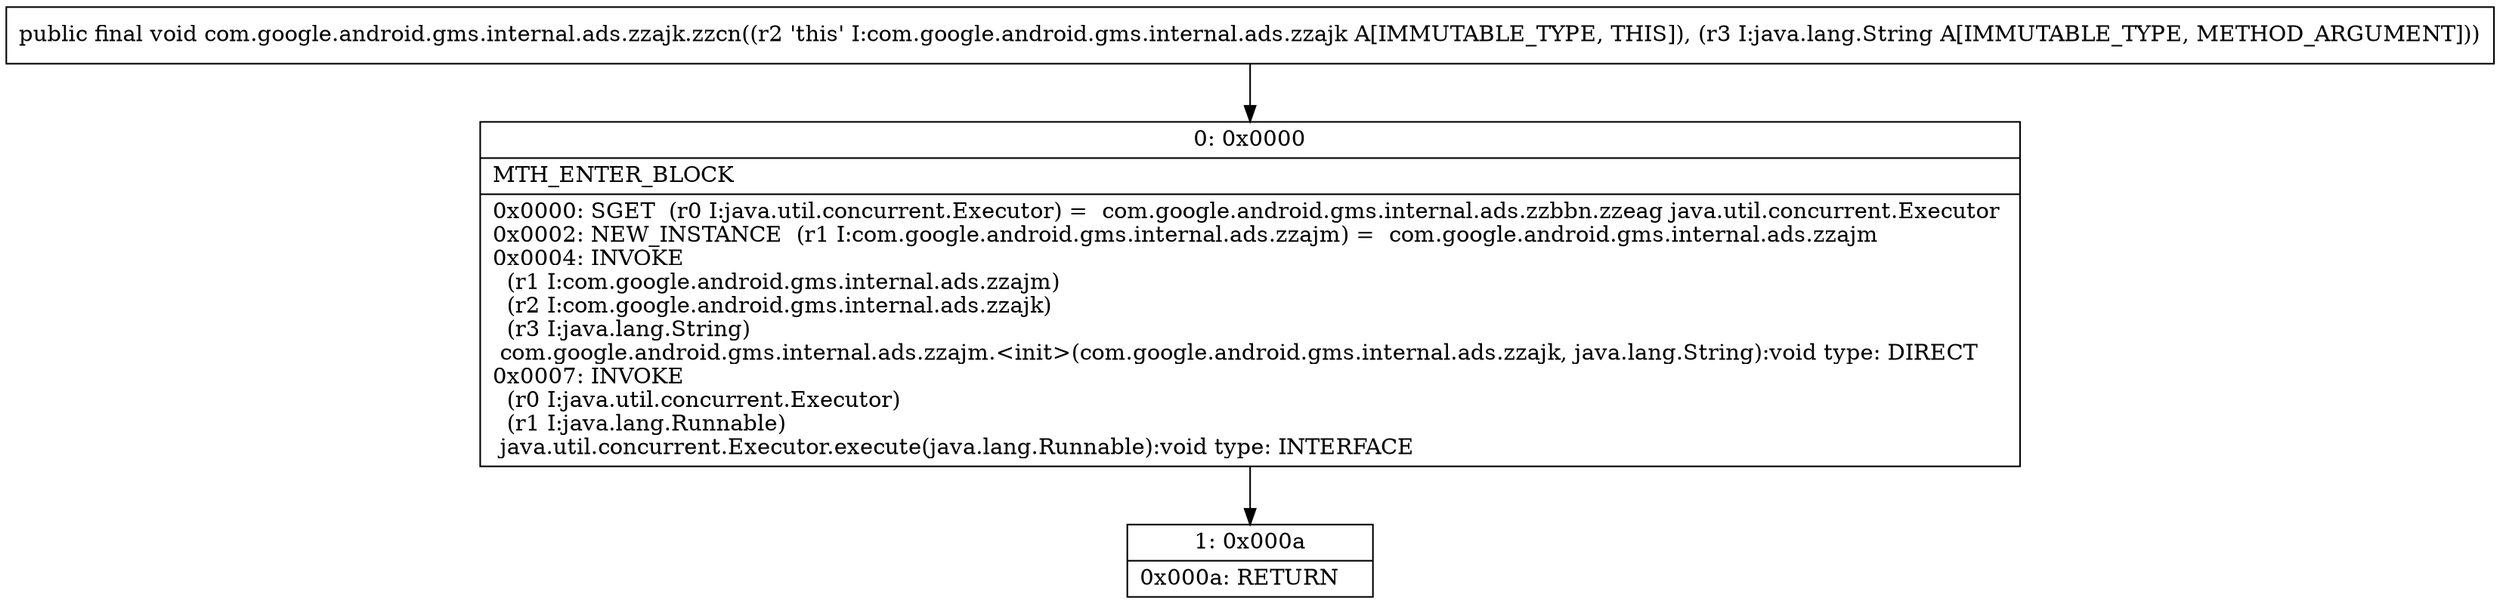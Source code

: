 digraph "CFG forcom.google.android.gms.internal.ads.zzajk.zzcn(Ljava\/lang\/String;)V" {
Node_0 [shape=record,label="{0\:\ 0x0000|MTH_ENTER_BLOCK\l|0x0000: SGET  (r0 I:java.util.concurrent.Executor) =  com.google.android.gms.internal.ads.zzbbn.zzeag java.util.concurrent.Executor \l0x0002: NEW_INSTANCE  (r1 I:com.google.android.gms.internal.ads.zzajm) =  com.google.android.gms.internal.ads.zzajm \l0x0004: INVOKE  \l  (r1 I:com.google.android.gms.internal.ads.zzajm)\l  (r2 I:com.google.android.gms.internal.ads.zzajk)\l  (r3 I:java.lang.String)\l com.google.android.gms.internal.ads.zzajm.\<init\>(com.google.android.gms.internal.ads.zzajk, java.lang.String):void type: DIRECT \l0x0007: INVOKE  \l  (r0 I:java.util.concurrent.Executor)\l  (r1 I:java.lang.Runnable)\l java.util.concurrent.Executor.execute(java.lang.Runnable):void type: INTERFACE \l}"];
Node_1 [shape=record,label="{1\:\ 0x000a|0x000a: RETURN   \l}"];
MethodNode[shape=record,label="{public final void com.google.android.gms.internal.ads.zzajk.zzcn((r2 'this' I:com.google.android.gms.internal.ads.zzajk A[IMMUTABLE_TYPE, THIS]), (r3 I:java.lang.String A[IMMUTABLE_TYPE, METHOD_ARGUMENT])) }"];
MethodNode -> Node_0;
Node_0 -> Node_1;
}

